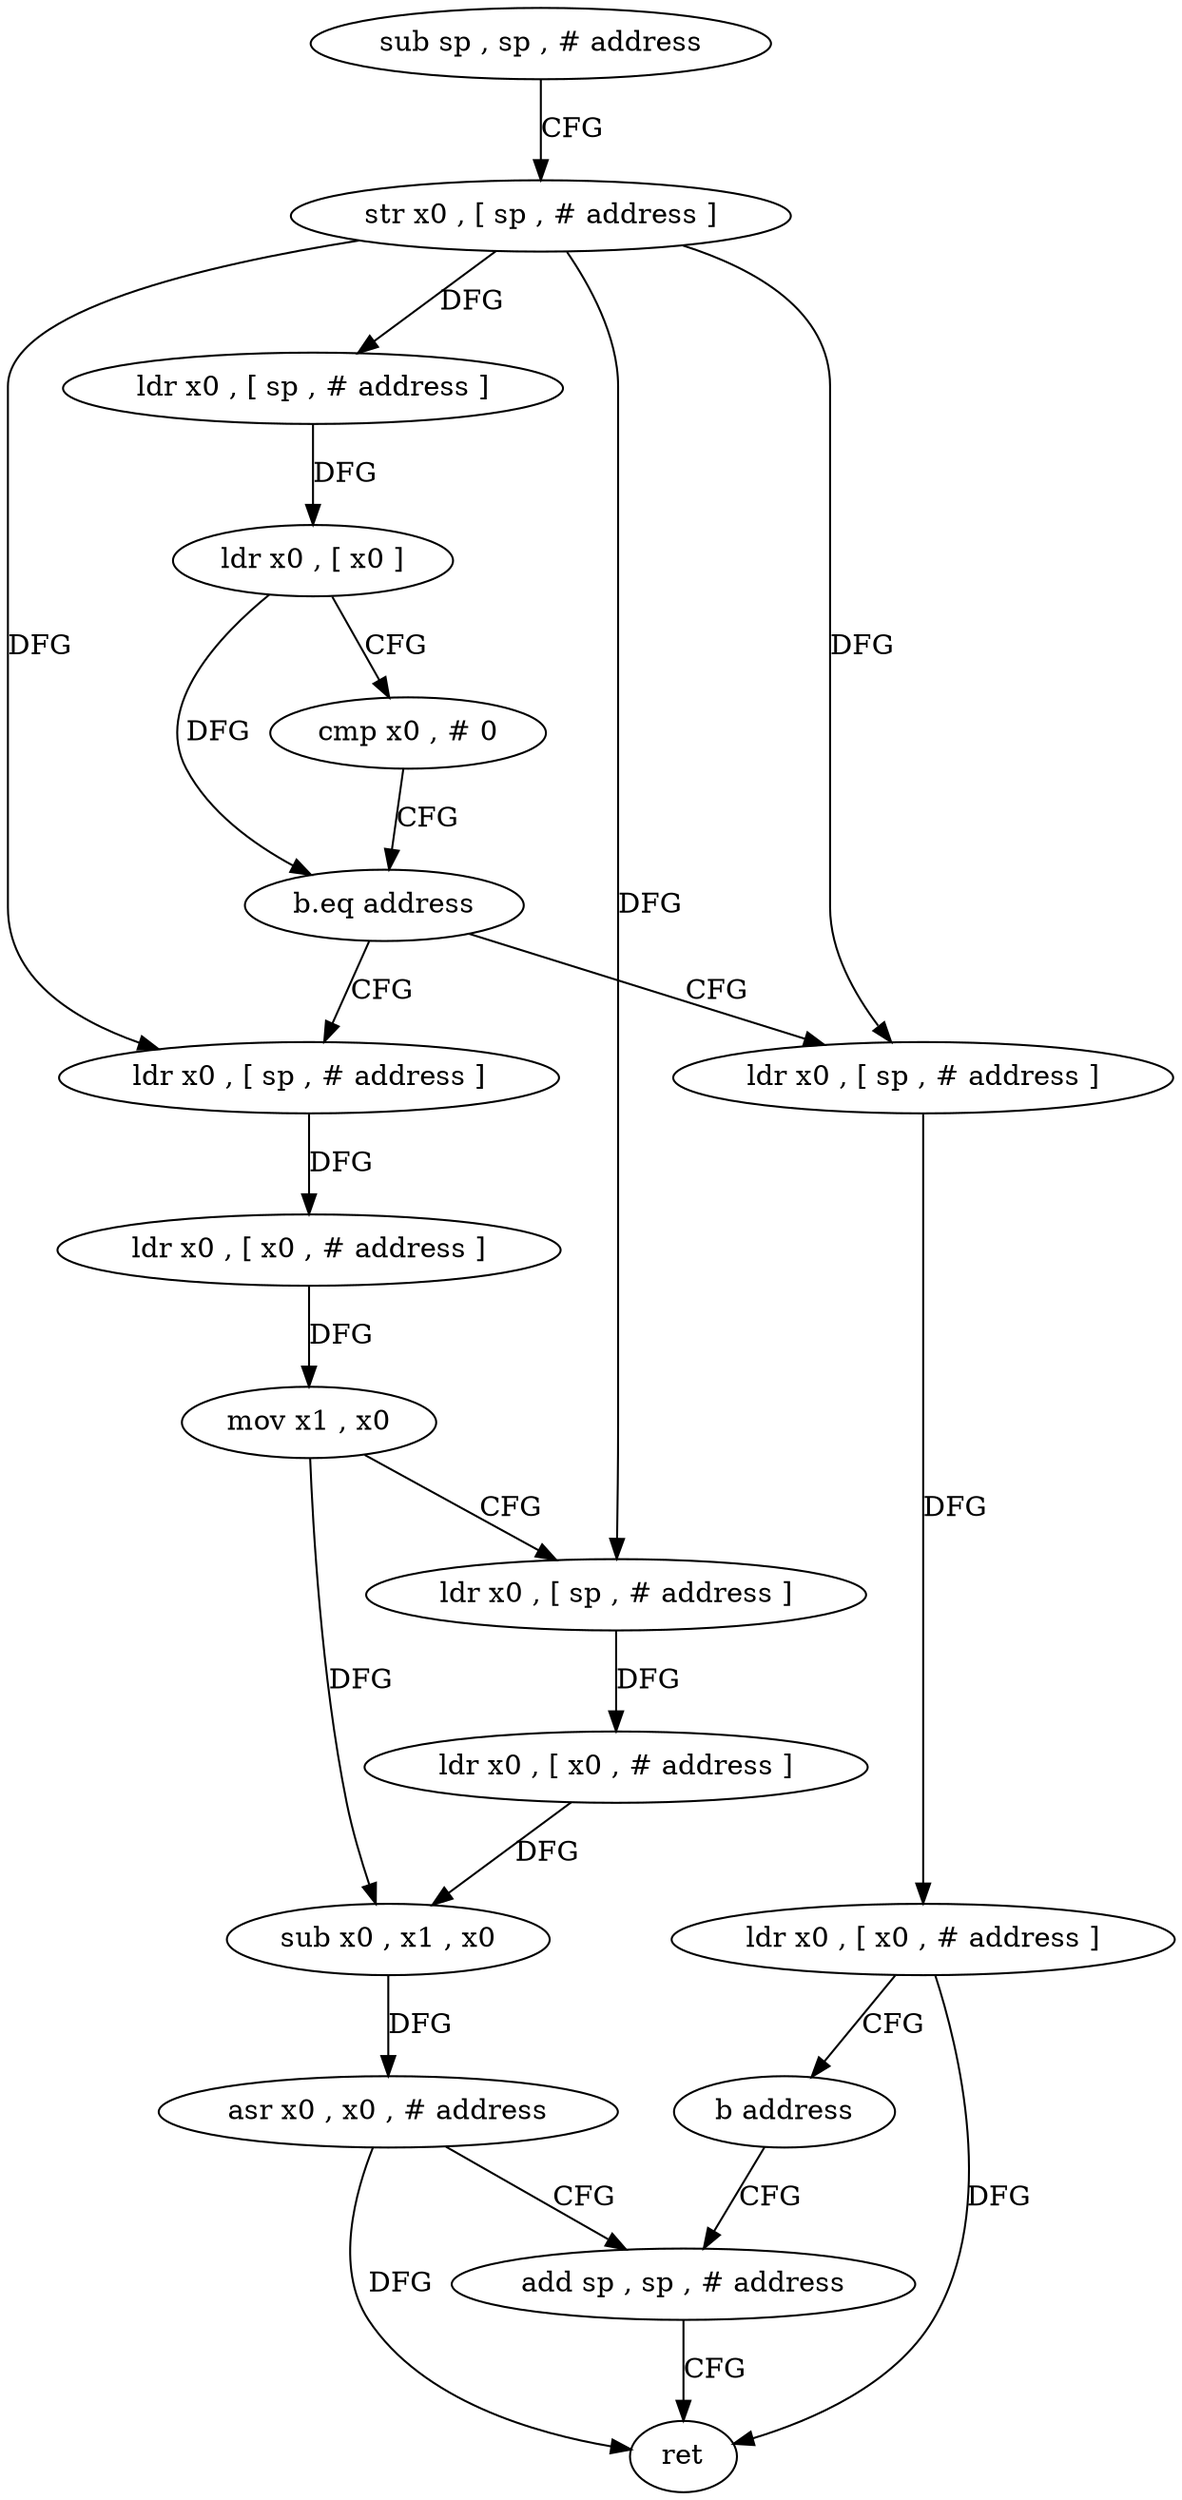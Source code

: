digraph "func" {
"4298232" [label = "sub sp , sp , # address" ]
"4298236" [label = "str x0 , [ sp , # address ]" ]
"4298240" [label = "ldr x0 , [ sp , # address ]" ]
"4298244" [label = "ldr x0 , [ x0 ]" ]
"4298248" [label = "cmp x0 , # 0" ]
"4298252" [label = "b.eq address" ]
"4298268" [label = "ldr x0 , [ sp , # address ]" ]
"4298256" [label = "ldr x0 , [ sp , # address ]" ]
"4298272" [label = "ldr x0 , [ x0 , # address ]" ]
"4298276" [label = "mov x1 , x0" ]
"4298280" [label = "ldr x0 , [ sp , # address ]" ]
"4298284" [label = "ldr x0 , [ x0 , # address ]" ]
"4298288" [label = "sub x0 , x1 , x0" ]
"4298292" [label = "asr x0 , x0 , # address" ]
"4298296" [label = "add sp , sp , # address" ]
"4298260" [label = "ldr x0 , [ x0 , # address ]" ]
"4298264" [label = "b address" ]
"4298300" [label = "ret" ]
"4298232" -> "4298236" [ label = "CFG" ]
"4298236" -> "4298240" [ label = "DFG" ]
"4298236" -> "4298268" [ label = "DFG" ]
"4298236" -> "4298280" [ label = "DFG" ]
"4298236" -> "4298256" [ label = "DFG" ]
"4298240" -> "4298244" [ label = "DFG" ]
"4298244" -> "4298248" [ label = "CFG" ]
"4298244" -> "4298252" [ label = "DFG" ]
"4298248" -> "4298252" [ label = "CFG" ]
"4298252" -> "4298268" [ label = "CFG" ]
"4298252" -> "4298256" [ label = "CFG" ]
"4298268" -> "4298272" [ label = "DFG" ]
"4298256" -> "4298260" [ label = "DFG" ]
"4298272" -> "4298276" [ label = "DFG" ]
"4298276" -> "4298280" [ label = "CFG" ]
"4298276" -> "4298288" [ label = "DFG" ]
"4298280" -> "4298284" [ label = "DFG" ]
"4298284" -> "4298288" [ label = "DFG" ]
"4298288" -> "4298292" [ label = "DFG" ]
"4298292" -> "4298296" [ label = "CFG" ]
"4298292" -> "4298300" [ label = "DFG" ]
"4298296" -> "4298300" [ label = "CFG" ]
"4298260" -> "4298264" [ label = "CFG" ]
"4298260" -> "4298300" [ label = "DFG" ]
"4298264" -> "4298296" [ label = "CFG" ]
}
